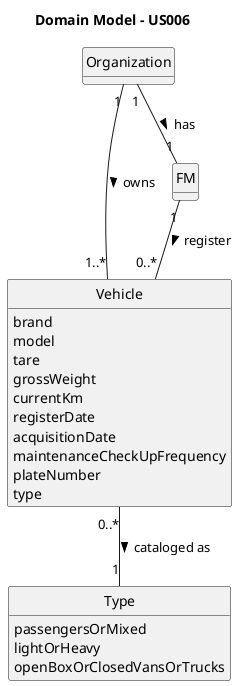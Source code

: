 @startuml
skinparam monochrome true
skinparam packageStyle rectangle
skinparam shadowing false

skinparam classAttributeIconSize 0

hide circle
hide methods

title Domain Model - US006

class Organization {
}

class Vehicle {
    brand
    model
    tare
    grossWeight
    currentKm
    registerDate
    acquisitionDate
    maintenanceCheckUpFrequency
    plateNumber
    type
}

class FM {
}

class Type {
    passengersOrMixed
    lightOrHeavy
    openBoxOrClosedVansOrTrucks
}

Organization "1" -- "1" FM : has >
Organization "1" -- "1..*" Vehicle : owns >
FM "1" -- "0..*" Vehicle : register >
Vehicle "0..*" -- "1" Type : cataloged as >

@enduml